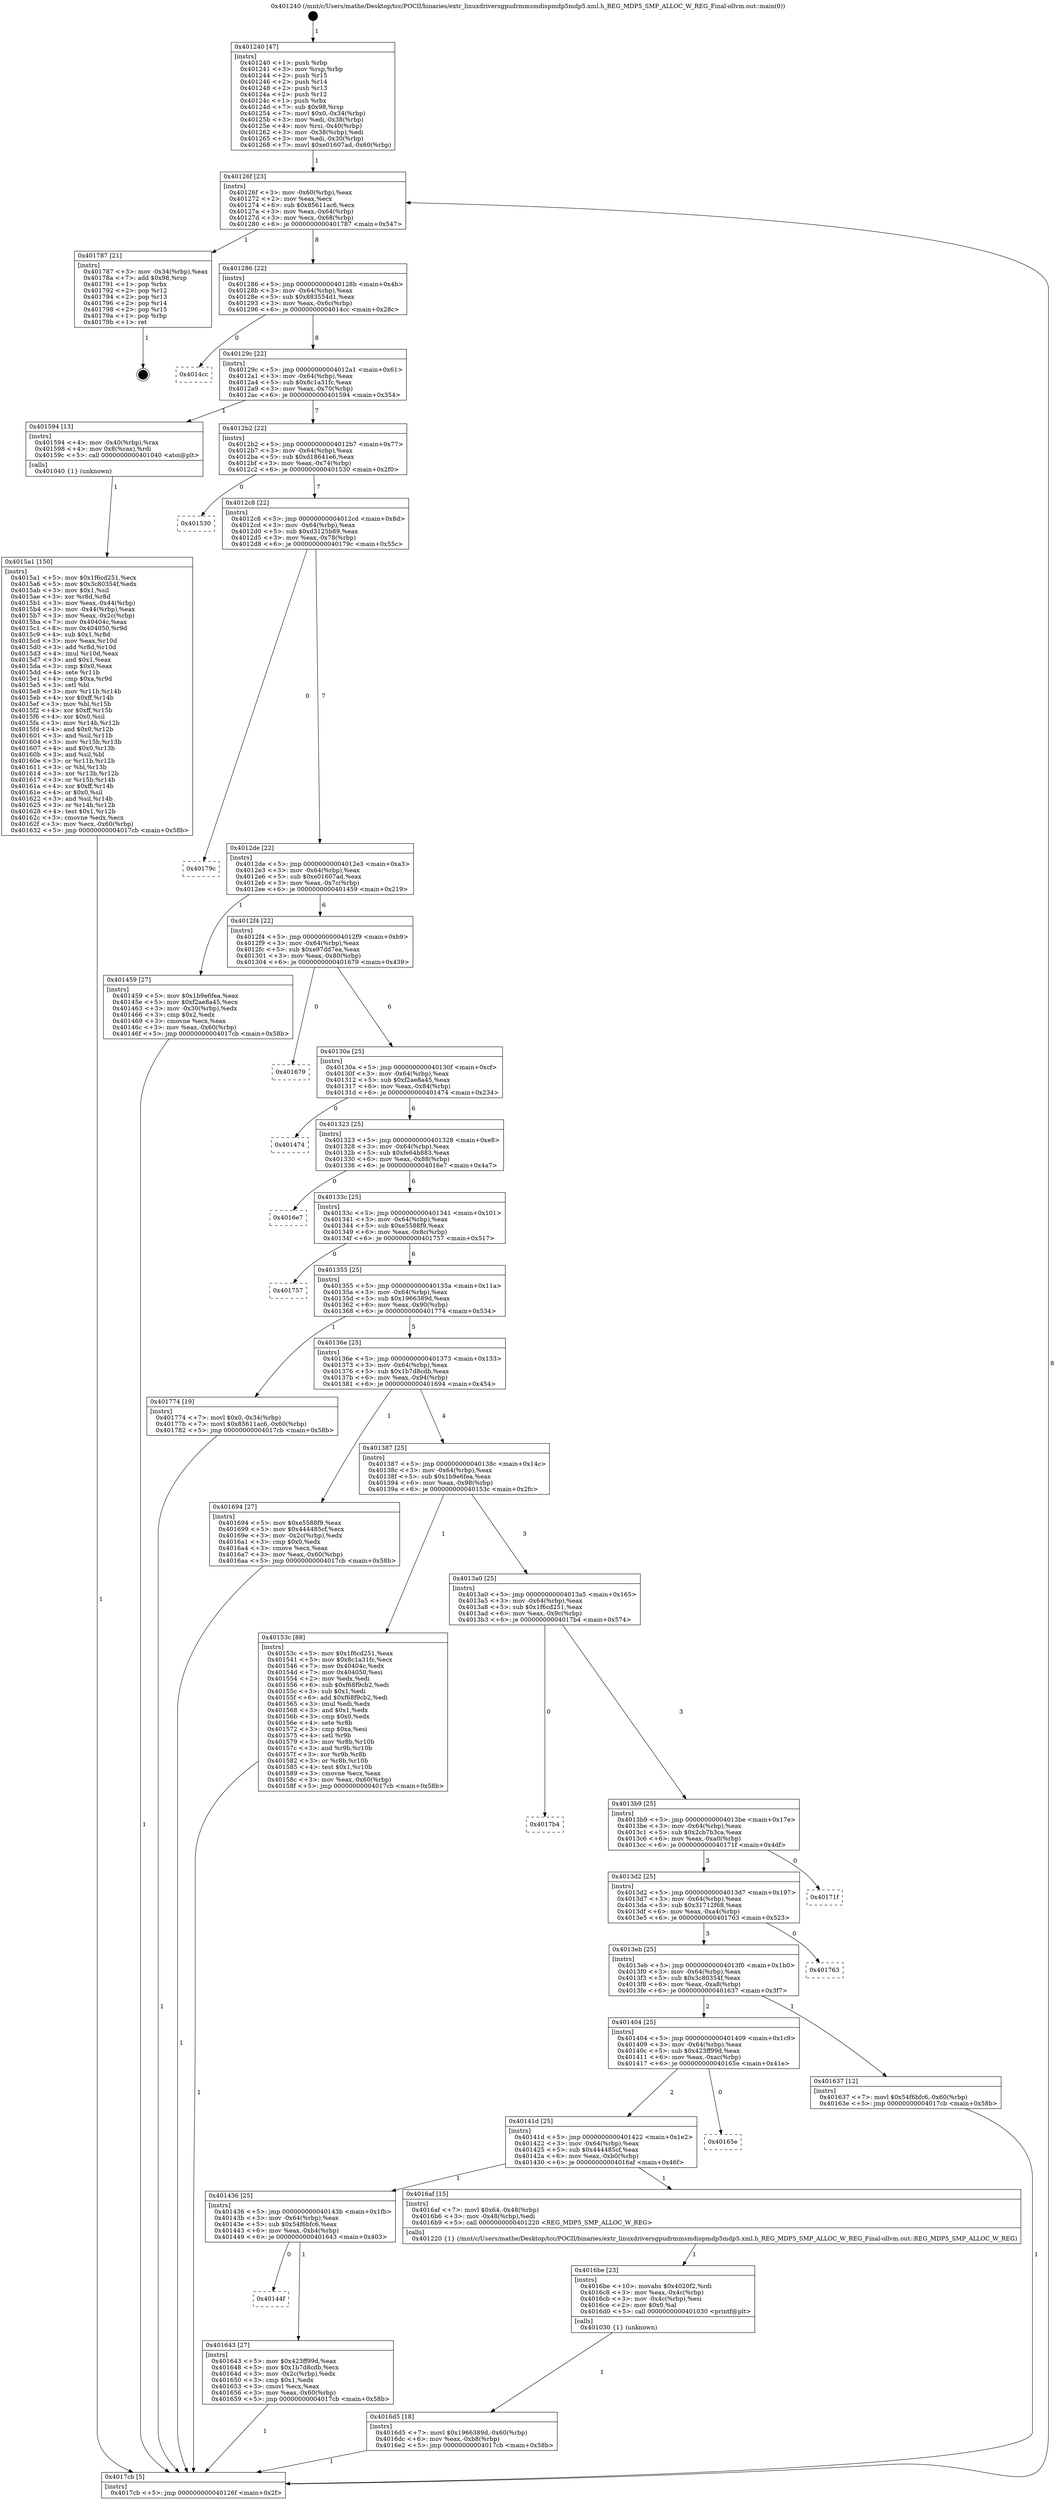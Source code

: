 digraph "0x401240" {
  label = "0x401240 (/mnt/c/Users/mathe/Desktop/tcc/POCII/binaries/extr_linuxdriversgpudrmmsmdispmdp5mdp5.xml.h_REG_MDP5_SMP_ALLOC_W_REG_Final-ollvm.out::main(0))"
  labelloc = "t"
  node[shape=record]

  Entry [label="",width=0.3,height=0.3,shape=circle,fillcolor=black,style=filled]
  "0x40126f" [label="{
     0x40126f [23]\l
     | [instrs]\l
     &nbsp;&nbsp;0x40126f \<+3\>: mov -0x60(%rbp),%eax\l
     &nbsp;&nbsp;0x401272 \<+2\>: mov %eax,%ecx\l
     &nbsp;&nbsp;0x401274 \<+6\>: sub $0x85611ac6,%ecx\l
     &nbsp;&nbsp;0x40127a \<+3\>: mov %eax,-0x64(%rbp)\l
     &nbsp;&nbsp;0x40127d \<+3\>: mov %ecx,-0x68(%rbp)\l
     &nbsp;&nbsp;0x401280 \<+6\>: je 0000000000401787 \<main+0x547\>\l
  }"]
  "0x401787" [label="{
     0x401787 [21]\l
     | [instrs]\l
     &nbsp;&nbsp;0x401787 \<+3\>: mov -0x34(%rbp),%eax\l
     &nbsp;&nbsp;0x40178a \<+7\>: add $0x98,%rsp\l
     &nbsp;&nbsp;0x401791 \<+1\>: pop %rbx\l
     &nbsp;&nbsp;0x401792 \<+2\>: pop %r12\l
     &nbsp;&nbsp;0x401794 \<+2\>: pop %r13\l
     &nbsp;&nbsp;0x401796 \<+2\>: pop %r14\l
     &nbsp;&nbsp;0x401798 \<+2\>: pop %r15\l
     &nbsp;&nbsp;0x40179a \<+1\>: pop %rbp\l
     &nbsp;&nbsp;0x40179b \<+1\>: ret\l
  }"]
  "0x401286" [label="{
     0x401286 [22]\l
     | [instrs]\l
     &nbsp;&nbsp;0x401286 \<+5\>: jmp 000000000040128b \<main+0x4b\>\l
     &nbsp;&nbsp;0x40128b \<+3\>: mov -0x64(%rbp),%eax\l
     &nbsp;&nbsp;0x40128e \<+5\>: sub $0x883554d1,%eax\l
     &nbsp;&nbsp;0x401293 \<+3\>: mov %eax,-0x6c(%rbp)\l
     &nbsp;&nbsp;0x401296 \<+6\>: je 00000000004014cc \<main+0x28c\>\l
  }"]
  Exit [label="",width=0.3,height=0.3,shape=circle,fillcolor=black,style=filled,peripheries=2]
  "0x4014cc" [label="{
     0x4014cc\l
  }", style=dashed]
  "0x40129c" [label="{
     0x40129c [22]\l
     | [instrs]\l
     &nbsp;&nbsp;0x40129c \<+5\>: jmp 00000000004012a1 \<main+0x61\>\l
     &nbsp;&nbsp;0x4012a1 \<+3\>: mov -0x64(%rbp),%eax\l
     &nbsp;&nbsp;0x4012a4 \<+5\>: sub $0x8c1a31fc,%eax\l
     &nbsp;&nbsp;0x4012a9 \<+3\>: mov %eax,-0x70(%rbp)\l
     &nbsp;&nbsp;0x4012ac \<+6\>: je 0000000000401594 \<main+0x354\>\l
  }"]
  "0x4016d5" [label="{
     0x4016d5 [18]\l
     | [instrs]\l
     &nbsp;&nbsp;0x4016d5 \<+7\>: movl $0x1966389d,-0x60(%rbp)\l
     &nbsp;&nbsp;0x4016dc \<+6\>: mov %eax,-0xb8(%rbp)\l
     &nbsp;&nbsp;0x4016e2 \<+5\>: jmp 00000000004017cb \<main+0x58b\>\l
  }"]
  "0x401594" [label="{
     0x401594 [13]\l
     | [instrs]\l
     &nbsp;&nbsp;0x401594 \<+4\>: mov -0x40(%rbp),%rax\l
     &nbsp;&nbsp;0x401598 \<+4\>: mov 0x8(%rax),%rdi\l
     &nbsp;&nbsp;0x40159c \<+5\>: call 0000000000401040 \<atoi@plt\>\l
     | [calls]\l
     &nbsp;&nbsp;0x401040 \{1\} (unknown)\l
  }"]
  "0x4012b2" [label="{
     0x4012b2 [22]\l
     | [instrs]\l
     &nbsp;&nbsp;0x4012b2 \<+5\>: jmp 00000000004012b7 \<main+0x77\>\l
     &nbsp;&nbsp;0x4012b7 \<+3\>: mov -0x64(%rbp),%eax\l
     &nbsp;&nbsp;0x4012ba \<+5\>: sub $0xd18641e6,%eax\l
     &nbsp;&nbsp;0x4012bf \<+3\>: mov %eax,-0x74(%rbp)\l
     &nbsp;&nbsp;0x4012c2 \<+6\>: je 0000000000401530 \<main+0x2f0\>\l
  }"]
  "0x4016be" [label="{
     0x4016be [23]\l
     | [instrs]\l
     &nbsp;&nbsp;0x4016be \<+10\>: movabs $0x4020f2,%rdi\l
     &nbsp;&nbsp;0x4016c8 \<+3\>: mov %eax,-0x4c(%rbp)\l
     &nbsp;&nbsp;0x4016cb \<+3\>: mov -0x4c(%rbp),%esi\l
     &nbsp;&nbsp;0x4016ce \<+2\>: mov $0x0,%al\l
     &nbsp;&nbsp;0x4016d0 \<+5\>: call 0000000000401030 \<printf@plt\>\l
     | [calls]\l
     &nbsp;&nbsp;0x401030 \{1\} (unknown)\l
  }"]
  "0x401530" [label="{
     0x401530\l
  }", style=dashed]
  "0x4012c8" [label="{
     0x4012c8 [22]\l
     | [instrs]\l
     &nbsp;&nbsp;0x4012c8 \<+5\>: jmp 00000000004012cd \<main+0x8d\>\l
     &nbsp;&nbsp;0x4012cd \<+3\>: mov -0x64(%rbp),%eax\l
     &nbsp;&nbsp;0x4012d0 \<+5\>: sub $0xd3125b89,%eax\l
     &nbsp;&nbsp;0x4012d5 \<+3\>: mov %eax,-0x78(%rbp)\l
     &nbsp;&nbsp;0x4012d8 \<+6\>: je 000000000040179c \<main+0x55c\>\l
  }"]
  "0x40144f" [label="{
     0x40144f\l
  }", style=dashed]
  "0x40179c" [label="{
     0x40179c\l
  }", style=dashed]
  "0x4012de" [label="{
     0x4012de [22]\l
     | [instrs]\l
     &nbsp;&nbsp;0x4012de \<+5\>: jmp 00000000004012e3 \<main+0xa3\>\l
     &nbsp;&nbsp;0x4012e3 \<+3\>: mov -0x64(%rbp),%eax\l
     &nbsp;&nbsp;0x4012e6 \<+5\>: sub $0xe01607ad,%eax\l
     &nbsp;&nbsp;0x4012eb \<+3\>: mov %eax,-0x7c(%rbp)\l
     &nbsp;&nbsp;0x4012ee \<+6\>: je 0000000000401459 \<main+0x219\>\l
  }"]
  "0x401643" [label="{
     0x401643 [27]\l
     | [instrs]\l
     &nbsp;&nbsp;0x401643 \<+5\>: mov $0x423ff99d,%eax\l
     &nbsp;&nbsp;0x401648 \<+5\>: mov $0x1b7d8cdb,%ecx\l
     &nbsp;&nbsp;0x40164d \<+3\>: mov -0x2c(%rbp),%edx\l
     &nbsp;&nbsp;0x401650 \<+3\>: cmp $0x1,%edx\l
     &nbsp;&nbsp;0x401653 \<+3\>: cmovl %ecx,%eax\l
     &nbsp;&nbsp;0x401656 \<+3\>: mov %eax,-0x60(%rbp)\l
     &nbsp;&nbsp;0x401659 \<+5\>: jmp 00000000004017cb \<main+0x58b\>\l
  }"]
  "0x401459" [label="{
     0x401459 [27]\l
     | [instrs]\l
     &nbsp;&nbsp;0x401459 \<+5\>: mov $0x1b9e6fea,%eax\l
     &nbsp;&nbsp;0x40145e \<+5\>: mov $0xf2ae8a45,%ecx\l
     &nbsp;&nbsp;0x401463 \<+3\>: mov -0x30(%rbp),%edx\l
     &nbsp;&nbsp;0x401466 \<+3\>: cmp $0x2,%edx\l
     &nbsp;&nbsp;0x401469 \<+3\>: cmovne %ecx,%eax\l
     &nbsp;&nbsp;0x40146c \<+3\>: mov %eax,-0x60(%rbp)\l
     &nbsp;&nbsp;0x40146f \<+5\>: jmp 00000000004017cb \<main+0x58b\>\l
  }"]
  "0x4012f4" [label="{
     0x4012f4 [22]\l
     | [instrs]\l
     &nbsp;&nbsp;0x4012f4 \<+5\>: jmp 00000000004012f9 \<main+0xb9\>\l
     &nbsp;&nbsp;0x4012f9 \<+3\>: mov -0x64(%rbp),%eax\l
     &nbsp;&nbsp;0x4012fc \<+5\>: sub $0xe97dd7ea,%eax\l
     &nbsp;&nbsp;0x401301 \<+3\>: mov %eax,-0x80(%rbp)\l
     &nbsp;&nbsp;0x401304 \<+6\>: je 0000000000401679 \<main+0x439\>\l
  }"]
  "0x4017cb" [label="{
     0x4017cb [5]\l
     | [instrs]\l
     &nbsp;&nbsp;0x4017cb \<+5\>: jmp 000000000040126f \<main+0x2f\>\l
  }"]
  "0x401240" [label="{
     0x401240 [47]\l
     | [instrs]\l
     &nbsp;&nbsp;0x401240 \<+1\>: push %rbp\l
     &nbsp;&nbsp;0x401241 \<+3\>: mov %rsp,%rbp\l
     &nbsp;&nbsp;0x401244 \<+2\>: push %r15\l
     &nbsp;&nbsp;0x401246 \<+2\>: push %r14\l
     &nbsp;&nbsp;0x401248 \<+2\>: push %r13\l
     &nbsp;&nbsp;0x40124a \<+2\>: push %r12\l
     &nbsp;&nbsp;0x40124c \<+1\>: push %rbx\l
     &nbsp;&nbsp;0x40124d \<+7\>: sub $0x98,%rsp\l
     &nbsp;&nbsp;0x401254 \<+7\>: movl $0x0,-0x34(%rbp)\l
     &nbsp;&nbsp;0x40125b \<+3\>: mov %edi,-0x38(%rbp)\l
     &nbsp;&nbsp;0x40125e \<+4\>: mov %rsi,-0x40(%rbp)\l
     &nbsp;&nbsp;0x401262 \<+3\>: mov -0x38(%rbp),%edi\l
     &nbsp;&nbsp;0x401265 \<+3\>: mov %edi,-0x30(%rbp)\l
     &nbsp;&nbsp;0x401268 \<+7\>: movl $0xe01607ad,-0x60(%rbp)\l
  }"]
  "0x401436" [label="{
     0x401436 [25]\l
     | [instrs]\l
     &nbsp;&nbsp;0x401436 \<+5\>: jmp 000000000040143b \<main+0x1fb\>\l
     &nbsp;&nbsp;0x40143b \<+3\>: mov -0x64(%rbp),%eax\l
     &nbsp;&nbsp;0x40143e \<+5\>: sub $0x54f6bfc6,%eax\l
     &nbsp;&nbsp;0x401443 \<+6\>: mov %eax,-0xb4(%rbp)\l
     &nbsp;&nbsp;0x401449 \<+6\>: je 0000000000401643 \<main+0x403\>\l
  }"]
  "0x401679" [label="{
     0x401679\l
  }", style=dashed]
  "0x40130a" [label="{
     0x40130a [25]\l
     | [instrs]\l
     &nbsp;&nbsp;0x40130a \<+5\>: jmp 000000000040130f \<main+0xcf\>\l
     &nbsp;&nbsp;0x40130f \<+3\>: mov -0x64(%rbp),%eax\l
     &nbsp;&nbsp;0x401312 \<+5\>: sub $0xf2ae8a45,%eax\l
     &nbsp;&nbsp;0x401317 \<+6\>: mov %eax,-0x84(%rbp)\l
     &nbsp;&nbsp;0x40131d \<+6\>: je 0000000000401474 \<main+0x234\>\l
  }"]
  "0x4016af" [label="{
     0x4016af [15]\l
     | [instrs]\l
     &nbsp;&nbsp;0x4016af \<+7\>: movl $0x64,-0x48(%rbp)\l
     &nbsp;&nbsp;0x4016b6 \<+3\>: mov -0x48(%rbp),%edi\l
     &nbsp;&nbsp;0x4016b9 \<+5\>: call 0000000000401220 \<REG_MDP5_SMP_ALLOC_W_REG\>\l
     | [calls]\l
     &nbsp;&nbsp;0x401220 \{1\} (/mnt/c/Users/mathe/Desktop/tcc/POCII/binaries/extr_linuxdriversgpudrmmsmdispmdp5mdp5.xml.h_REG_MDP5_SMP_ALLOC_W_REG_Final-ollvm.out::REG_MDP5_SMP_ALLOC_W_REG)\l
  }"]
  "0x401474" [label="{
     0x401474\l
  }", style=dashed]
  "0x401323" [label="{
     0x401323 [25]\l
     | [instrs]\l
     &nbsp;&nbsp;0x401323 \<+5\>: jmp 0000000000401328 \<main+0xe8\>\l
     &nbsp;&nbsp;0x401328 \<+3\>: mov -0x64(%rbp),%eax\l
     &nbsp;&nbsp;0x40132b \<+5\>: sub $0xfe64b883,%eax\l
     &nbsp;&nbsp;0x401330 \<+6\>: mov %eax,-0x88(%rbp)\l
     &nbsp;&nbsp;0x401336 \<+6\>: je 00000000004016e7 \<main+0x4a7\>\l
  }"]
  "0x40141d" [label="{
     0x40141d [25]\l
     | [instrs]\l
     &nbsp;&nbsp;0x40141d \<+5\>: jmp 0000000000401422 \<main+0x1e2\>\l
     &nbsp;&nbsp;0x401422 \<+3\>: mov -0x64(%rbp),%eax\l
     &nbsp;&nbsp;0x401425 \<+5\>: sub $0x444485cf,%eax\l
     &nbsp;&nbsp;0x40142a \<+6\>: mov %eax,-0xb0(%rbp)\l
     &nbsp;&nbsp;0x401430 \<+6\>: je 00000000004016af \<main+0x46f\>\l
  }"]
  "0x4016e7" [label="{
     0x4016e7\l
  }", style=dashed]
  "0x40133c" [label="{
     0x40133c [25]\l
     | [instrs]\l
     &nbsp;&nbsp;0x40133c \<+5\>: jmp 0000000000401341 \<main+0x101\>\l
     &nbsp;&nbsp;0x401341 \<+3\>: mov -0x64(%rbp),%eax\l
     &nbsp;&nbsp;0x401344 \<+5\>: sub $0xe5588f9,%eax\l
     &nbsp;&nbsp;0x401349 \<+6\>: mov %eax,-0x8c(%rbp)\l
     &nbsp;&nbsp;0x40134f \<+6\>: je 0000000000401757 \<main+0x517\>\l
  }"]
  "0x40165e" [label="{
     0x40165e\l
  }", style=dashed]
  "0x401757" [label="{
     0x401757\l
  }", style=dashed]
  "0x401355" [label="{
     0x401355 [25]\l
     | [instrs]\l
     &nbsp;&nbsp;0x401355 \<+5\>: jmp 000000000040135a \<main+0x11a\>\l
     &nbsp;&nbsp;0x40135a \<+3\>: mov -0x64(%rbp),%eax\l
     &nbsp;&nbsp;0x40135d \<+5\>: sub $0x1966389d,%eax\l
     &nbsp;&nbsp;0x401362 \<+6\>: mov %eax,-0x90(%rbp)\l
     &nbsp;&nbsp;0x401368 \<+6\>: je 0000000000401774 \<main+0x534\>\l
  }"]
  "0x401404" [label="{
     0x401404 [25]\l
     | [instrs]\l
     &nbsp;&nbsp;0x401404 \<+5\>: jmp 0000000000401409 \<main+0x1c9\>\l
     &nbsp;&nbsp;0x401409 \<+3\>: mov -0x64(%rbp),%eax\l
     &nbsp;&nbsp;0x40140c \<+5\>: sub $0x423ff99d,%eax\l
     &nbsp;&nbsp;0x401411 \<+6\>: mov %eax,-0xac(%rbp)\l
     &nbsp;&nbsp;0x401417 \<+6\>: je 000000000040165e \<main+0x41e\>\l
  }"]
  "0x401774" [label="{
     0x401774 [19]\l
     | [instrs]\l
     &nbsp;&nbsp;0x401774 \<+7\>: movl $0x0,-0x34(%rbp)\l
     &nbsp;&nbsp;0x40177b \<+7\>: movl $0x85611ac6,-0x60(%rbp)\l
     &nbsp;&nbsp;0x401782 \<+5\>: jmp 00000000004017cb \<main+0x58b\>\l
  }"]
  "0x40136e" [label="{
     0x40136e [25]\l
     | [instrs]\l
     &nbsp;&nbsp;0x40136e \<+5\>: jmp 0000000000401373 \<main+0x133\>\l
     &nbsp;&nbsp;0x401373 \<+3\>: mov -0x64(%rbp),%eax\l
     &nbsp;&nbsp;0x401376 \<+5\>: sub $0x1b7d8cdb,%eax\l
     &nbsp;&nbsp;0x40137b \<+6\>: mov %eax,-0x94(%rbp)\l
     &nbsp;&nbsp;0x401381 \<+6\>: je 0000000000401694 \<main+0x454\>\l
  }"]
  "0x401637" [label="{
     0x401637 [12]\l
     | [instrs]\l
     &nbsp;&nbsp;0x401637 \<+7\>: movl $0x54f6bfc6,-0x60(%rbp)\l
     &nbsp;&nbsp;0x40163e \<+5\>: jmp 00000000004017cb \<main+0x58b\>\l
  }"]
  "0x401694" [label="{
     0x401694 [27]\l
     | [instrs]\l
     &nbsp;&nbsp;0x401694 \<+5\>: mov $0xe5588f9,%eax\l
     &nbsp;&nbsp;0x401699 \<+5\>: mov $0x444485cf,%ecx\l
     &nbsp;&nbsp;0x40169e \<+3\>: mov -0x2c(%rbp),%edx\l
     &nbsp;&nbsp;0x4016a1 \<+3\>: cmp $0x0,%edx\l
     &nbsp;&nbsp;0x4016a4 \<+3\>: cmove %ecx,%eax\l
     &nbsp;&nbsp;0x4016a7 \<+3\>: mov %eax,-0x60(%rbp)\l
     &nbsp;&nbsp;0x4016aa \<+5\>: jmp 00000000004017cb \<main+0x58b\>\l
  }"]
  "0x401387" [label="{
     0x401387 [25]\l
     | [instrs]\l
     &nbsp;&nbsp;0x401387 \<+5\>: jmp 000000000040138c \<main+0x14c\>\l
     &nbsp;&nbsp;0x40138c \<+3\>: mov -0x64(%rbp),%eax\l
     &nbsp;&nbsp;0x40138f \<+5\>: sub $0x1b9e6fea,%eax\l
     &nbsp;&nbsp;0x401394 \<+6\>: mov %eax,-0x98(%rbp)\l
     &nbsp;&nbsp;0x40139a \<+6\>: je 000000000040153c \<main+0x2fc\>\l
  }"]
  "0x4013eb" [label="{
     0x4013eb [25]\l
     | [instrs]\l
     &nbsp;&nbsp;0x4013eb \<+5\>: jmp 00000000004013f0 \<main+0x1b0\>\l
     &nbsp;&nbsp;0x4013f0 \<+3\>: mov -0x64(%rbp),%eax\l
     &nbsp;&nbsp;0x4013f3 \<+5\>: sub $0x3c80354f,%eax\l
     &nbsp;&nbsp;0x4013f8 \<+6\>: mov %eax,-0xa8(%rbp)\l
     &nbsp;&nbsp;0x4013fe \<+6\>: je 0000000000401637 \<main+0x3f7\>\l
  }"]
  "0x40153c" [label="{
     0x40153c [88]\l
     | [instrs]\l
     &nbsp;&nbsp;0x40153c \<+5\>: mov $0x1f6cd251,%eax\l
     &nbsp;&nbsp;0x401541 \<+5\>: mov $0x8c1a31fc,%ecx\l
     &nbsp;&nbsp;0x401546 \<+7\>: mov 0x40404c,%edx\l
     &nbsp;&nbsp;0x40154d \<+7\>: mov 0x404050,%esi\l
     &nbsp;&nbsp;0x401554 \<+2\>: mov %edx,%edi\l
     &nbsp;&nbsp;0x401556 \<+6\>: sub $0xf68f9cb2,%edi\l
     &nbsp;&nbsp;0x40155c \<+3\>: sub $0x1,%edi\l
     &nbsp;&nbsp;0x40155f \<+6\>: add $0xf68f9cb2,%edi\l
     &nbsp;&nbsp;0x401565 \<+3\>: imul %edi,%edx\l
     &nbsp;&nbsp;0x401568 \<+3\>: and $0x1,%edx\l
     &nbsp;&nbsp;0x40156b \<+3\>: cmp $0x0,%edx\l
     &nbsp;&nbsp;0x40156e \<+4\>: sete %r8b\l
     &nbsp;&nbsp;0x401572 \<+3\>: cmp $0xa,%esi\l
     &nbsp;&nbsp;0x401575 \<+4\>: setl %r9b\l
     &nbsp;&nbsp;0x401579 \<+3\>: mov %r8b,%r10b\l
     &nbsp;&nbsp;0x40157c \<+3\>: and %r9b,%r10b\l
     &nbsp;&nbsp;0x40157f \<+3\>: xor %r9b,%r8b\l
     &nbsp;&nbsp;0x401582 \<+3\>: or %r8b,%r10b\l
     &nbsp;&nbsp;0x401585 \<+4\>: test $0x1,%r10b\l
     &nbsp;&nbsp;0x401589 \<+3\>: cmovne %ecx,%eax\l
     &nbsp;&nbsp;0x40158c \<+3\>: mov %eax,-0x60(%rbp)\l
     &nbsp;&nbsp;0x40158f \<+5\>: jmp 00000000004017cb \<main+0x58b\>\l
  }"]
  "0x4013a0" [label="{
     0x4013a0 [25]\l
     | [instrs]\l
     &nbsp;&nbsp;0x4013a0 \<+5\>: jmp 00000000004013a5 \<main+0x165\>\l
     &nbsp;&nbsp;0x4013a5 \<+3\>: mov -0x64(%rbp),%eax\l
     &nbsp;&nbsp;0x4013a8 \<+5\>: sub $0x1f6cd251,%eax\l
     &nbsp;&nbsp;0x4013ad \<+6\>: mov %eax,-0x9c(%rbp)\l
     &nbsp;&nbsp;0x4013b3 \<+6\>: je 00000000004017b4 \<main+0x574\>\l
  }"]
  "0x4015a1" [label="{
     0x4015a1 [150]\l
     | [instrs]\l
     &nbsp;&nbsp;0x4015a1 \<+5\>: mov $0x1f6cd251,%ecx\l
     &nbsp;&nbsp;0x4015a6 \<+5\>: mov $0x3c80354f,%edx\l
     &nbsp;&nbsp;0x4015ab \<+3\>: mov $0x1,%sil\l
     &nbsp;&nbsp;0x4015ae \<+3\>: xor %r8d,%r8d\l
     &nbsp;&nbsp;0x4015b1 \<+3\>: mov %eax,-0x44(%rbp)\l
     &nbsp;&nbsp;0x4015b4 \<+3\>: mov -0x44(%rbp),%eax\l
     &nbsp;&nbsp;0x4015b7 \<+3\>: mov %eax,-0x2c(%rbp)\l
     &nbsp;&nbsp;0x4015ba \<+7\>: mov 0x40404c,%eax\l
     &nbsp;&nbsp;0x4015c1 \<+8\>: mov 0x404050,%r9d\l
     &nbsp;&nbsp;0x4015c9 \<+4\>: sub $0x1,%r8d\l
     &nbsp;&nbsp;0x4015cd \<+3\>: mov %eax,%r10d\l
     &nbsp;&nbsp;0x4015d0 \<+3\>: add %r8d,%r10d\l
     &nbsp;&nbsp;0x4015d3 \<+4\>: imul %r10d,%eax\l
     &nbsp;&nbsp;0x4015d7 \<+3\>: and $0x1,%eax\l
     &nbsp;&nbsp;0x4015da \<+3\>: cmp $0x0,%eax\l
     &nbsp;&nbsp;0x4015dd \<+4\>: sete %r11b\l
     &nbsp;&nbsp;0x4015e1 \<+4\>: cmp $0xa,%r9d\l
     &nbsp;&nbsp;0x4015e5 \<+3\>: setl %bl\l
     &nbsp;&nbsp;0x4015e8 \<+3\>: mov %r11b,%r14b\l
     &nbsp;&nbsp;0x4015eb \<+4\>: xor $0xff,%r14b\l
     &nbsp;&nbsp;0x4015ef \<+3\>: mov %bl,%r15b\l
     &nbsp;&nbsp;0x4015f2 \<+4\>: xor $0xff,%r15b\l
     &nbsp;&nbsp;0x4015f6 \<+4\>: xor $0x0,%sil\l
     &nbsp;&nbsp;0x4015fa \<+3\>: mov %r14b,%r12b\l
     &nbsp;&nbsp;0x4015fd \<+4\>: and $0x0,%r12b\l
     &nbsp;&nbsp;0x401601 \<+3\>: and %sil,%r11b\l
     &nbsp;&nbsp;0x401604 \<+3\>: mov %r15b,%r13b\l
     &nbsp;&nbsp;0x401607 \<+4\>: and $0x0,%r13b\l
     &nbsp;&nbsp;0x40160b \<+3\>: and %sil,%bl\l
     &nbsp;&nbsp;0x40160e \<+3\>: or %r11b,%r12b\l
     &nbsp;&nbsp;0x401611 \<+3\>: or %bl,%r13b\l
     &nbsp;&nbsp;0x401614 \<+3\>: xor %r13b,%r12b\l
     &nbsp;&nbsp;0x401617 \<+3\>: or %r15b,%r14b\l
     &nbsp;&nbsp;0x40161a \<+4\>: xor $0xff,%r14b\l
     &nbsp;&nbsp;0x40161e \<+4\>: or $0x0,%sil\l
     &nbsp;&nbsp;0x401622 \<+3\>: and %sil,%r14b\l
     &nbsp;&nbsp;0x401625 \<+3\>: or %r14b,%r12b\l
     &nbsp;&nbsp;0x401628 \<+4\>: test $0x1,%r12b\l
     &nbsp;&nbsp;0x40162c \<+3\>: cmovne %edx,%ecx\l
     &nbsp;&nbsp;0x40162f \<+3\>: mov %ecx,-0x60(%rbp)\l
     &nbsp;&nbsp;0x401632 \<+5\>: jmp 00000000004017cb \<main+0x58b\>\l
  }"]
  "0x401763" [label="{
     0x401763\l
  }", style=dashed]
  "0x4017b4" [label="{
     0x4017b4\l
  }", style=dashed]
  "0x4013b9" [label="{
     0x4013b9 [25]\l
     | [instrs]\l
     &nbsp;&nbsp;0x4013b9 \<+5\>: jmp 00000000004013be \<main+0x17e\>\l
     &nbsp;&nbsp;0x4013be \<+3\>: mov -0x64(%rbp),%eax\l
     &nbsp;&nbsp;0x4013c1 \<+5\>: sub $0x2cb7b3ca,%eax\l
     &nbsp;&nbsp;0x4013c6 \<+6\>: mov %eax,-0xa0(%rbp)\l
     &nbsp;&nbsp;0x4013cc \<+6\>: je 000000000040171f \<main+0x4df\>\l
  }"]
  "0x4013d2" [label="{
     0x4013d2 [25]\l
     | [instrs]\l
     &nbsp;&nbsp;0x4013d2 \<+5\>: jmp 00000000004013d7 \<main+0x197\>\l
     &nbsp;&nbsp;0x4013d7 \<+3\>: mov -0x64(%rbp),%eax\l
     &nbsp;&nbsp;0x4013da \<+5\>: sub $0x31712f68,%eax\l
     &nbsp;&nbsp;0x4013df \<+6\>: mov %eax,-0xa4(%rbp)\l
     &nbsp;&nbsp;0x4013e5 \<+6\>: je 0000000000401763 \<main+0x523\>\l
  }"]
  "0x40171f" [label="{
     0x40171f\l
  }", style=dashed]
  Entry -> "0x401240" [label=" 1"]
  "0x40126f" -> "0x401787" [label=" 1"]
  "0x40126f" -> "0x401286" [label=" 8"]
  "0x401787" -> Exit [label=" 1"]
  "0x401286" -> "0x4014cc" [label=" 0"]
  "0x401286" -> "0x40129c" [label=" 8"]
  "0x401774" -> "0x4017cb" [label=" 1"]
  "0x40129c" -> "0x401594" [label=" 1"]
  "0x40129c" -> "0x4012b2" [label=" 7"]
  "0x4016d5" -> "0x4017cb" [label=" 1"]
  "0x4012b2" -> "0x401530" [label=" 0"]
  "0x4012b2" -> "0x4012c8" [label=" 7"]
  "0x4016be" -> "0x4016d5" [label=" 1"]
  "0x4012c8" -> "0x40179c" [label=" 0"]
  "0x4012c8" -> "0x4012de" [label=" 7"]
  "0x4016af" -> "0x4016be" [label=" 1"]
  "0x4012de" -> "0x401459" [label=" 1"]
  "0x4012de" -> "0x4012f4" [label=" 6"]
  "0x401459" -> "0x4017cb" [label=" 1"]
  "0x401240" -> "0x40126f" [label=" 1"]
  "0x4017cb" -> "0x40126f" [label=" 8"]
  "0x401694" -> "0x4017cb" [label=" 1"]
  "0x4012f4" -> "0x401679" [label=" 0"]
  "0x4012f4" -> "0x40130a" [label=" 6"]
  "0x401436" -> "0x40144f" [label=" 0"]
  "0x40130a" -> "0x401474" [label=" 0"]
  "0x40130a" -> "0x401323" [label=" 6"]
  "0x401436" -> "0x401643" [label=" 1"]
  "0x401323" -> "0x4016e7" [label=" 0"]
  "0x401323" -> "0x40133c" [label=" 6"]
  "0x40141d" -> "0x401436" [label=" 1"]
  "0x40133c" -> "0x401757" [label=" 0"]
  "0x40133c" -> "0x401355" [label=" 6"]
  "0x40141d" -> "0x4016af" [label=" 1"]
  "0x401355" -> "0x401774" [label=" 1"]
  "0x401355" -> "0x40136e" [label=" 5"]
  "0x401404" -> "0x40141d" [label=" 2"]
  "0x40136e" -> "0x401694" [label=" 1"]
  "0x40136e" -> "0x401387" [label=" 4"]
  "0x401404" -> "0x40165e" [label=" 0"]
  "0x401387" -> "0x40153c" [label=" 1"]
  "0x401387" -> "0x4013a0" [label=" 3"]
  "0x40153c" -> "0x4017cb" [label=" 1"]
  "0x401594" -> "0x4015a1" [label=" 1"]
  "0x4015a1" -> "0x4017cb" [label=" 1"]
  "0x401637" -> "0x4017cb" [label=" 1"]
  "0x4013a0" -> "0x4017b4" [label=" 0"]
  "0x4013a0" -> "0x4013b9" [label=" 3"]
  "0x4013eb" -> "0x401404" [label=" 2"]
  "0x4013b9" -> "0x40171f" [label=" 0"]
  "0x4013b9" -> "0x4013d2" [label=" 3"]
  "0x4013eb" -> "0x401637" [label=" 1"]
  "0x4013d2" -> "0x401763" [label=" 0"]
  "0x4013d2" -> "0x4013eb" [label=" 3"]
  "0x401643" -> "0x4017cb" [label=" 1"]
}
